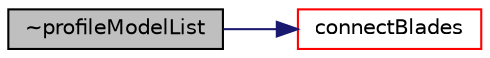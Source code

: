 digraph "~profileModelList"
{
  bgcolor="transparent";
  edge [fontname="Helvetica",fontsize="10",labelfontname="Helvetica",labelfontsize="10"];
  node [fontname="Helvetica",fontsize="10",shape=record];
  rankdir="LR";
  Node1 [label="~profileModelList",height=0.2,width=0.4,color="black", fillcolor="grey75", style="filled", fontcolor="black"];
  Node1 -> Node2 [color="midnightblue",fontsize="10",style="solid",fontname="Helvetica"];
  Node2 [label="connectBlades",height=0.2,width=0.4,color="red",URL="$a02005.html#aab4614078e574758b4a761b8ddf58546",tooltip="Set blade->profile addressing. "];
}
